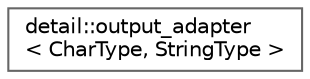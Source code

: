 digraph "Gráfico de jerarquía de clases"
{
 // LATEX_PDF_SIZE
  bgcolor="transparent";
  edge [fontname=Helvetica,fontsize=10,labelfontname=Helvetica,labelfontsize=10];
  node [fontname=Helvetica,fontsize=10,shape=box,height=0.2,width=0.4];
  rankdir="LR";
  Node0 [id="Node000000",label="detail::output_adapter\l\< CharType, StringType \>",height=0.2,width=0.4,color="grey40", fillcolor="white", style="filled",URL="$classdetail_1_1output__adapter.html",tooltip=" "];
}
